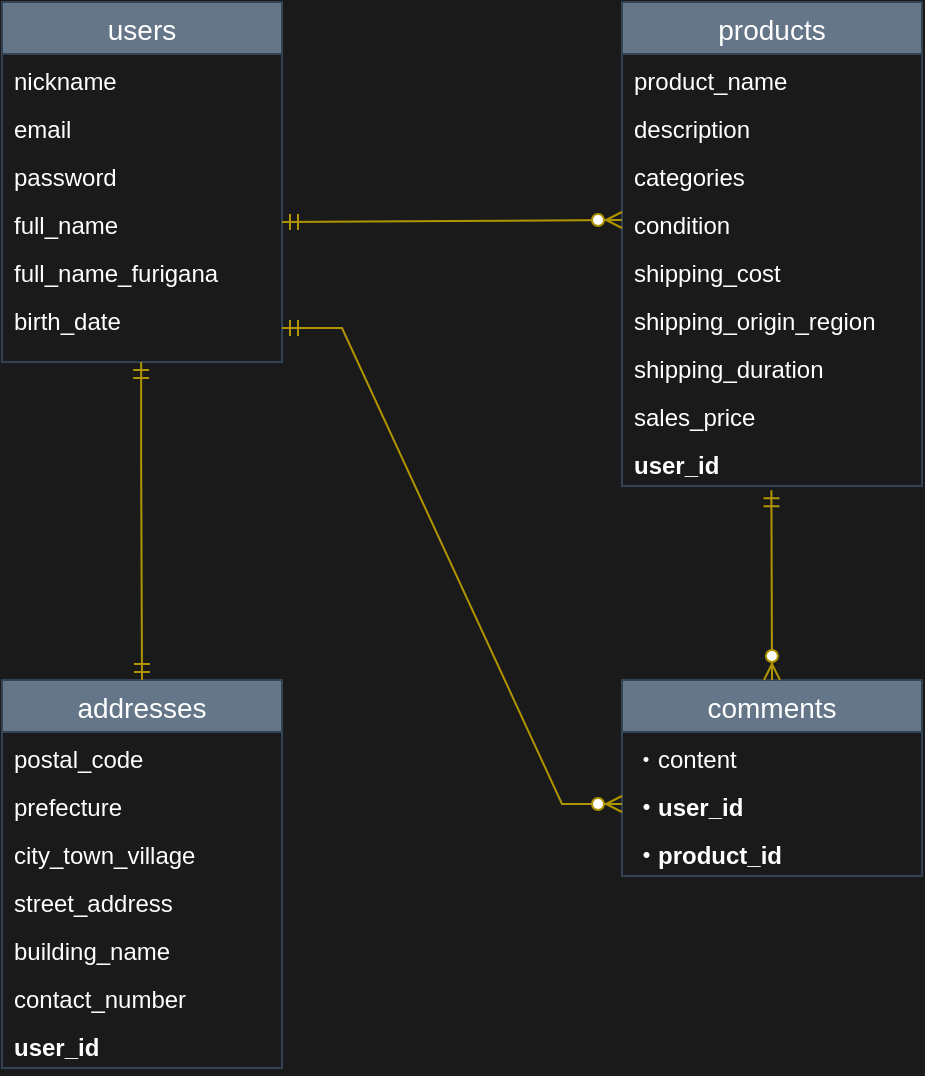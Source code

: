 <mxfile>
    <diagram id="UxOcIvzydderrYuQQbVV" name="ページ1">
        <mxGraphModel dx="612" dy="677" grid="1" gridSize="10" guides="0" tooltips="1" connect="1" arrows="1" fold="1" page="1" pageScale="1" pageWidth="827" pageHeight="1169" background="#1A1A1A" math="0" shadow="0">
            <root>
                <mxCell id="0"/>
                <mxCell id="1" parent="0"/>
                <mxCell id="90jA6NsGdoDW6GEbfOCI-14" value="users" style="swimlane;fontStyle=0;childLayout=stackLayout;horizontal=1;startSize=26;horizontalStack=0;resizeParent=1;resizeParentMax=0;resizeLast=0;collapsible=1;marginBottom=0;align=center;fontSize=14;labelBackgroundColor=none;fillColor=#647687;strokeColor=#314354;fontColor=#ffffff;" vertex="1" parent="1">
                    <mxGeometry x="180" y="21" width="140" height="180" as="geometry"/>
                </mxCell>
                <mxCell id="90jA6NsGdoDW6GEbfOCI-28" value="nickname" style="text;strokeColor=none;fillColor=none;spacingLeft=4;spacingRight=4;overflow=hidden;rotatable=0;points=[[0,0.5],[1,0.5]];portConstraint=eastwest;fontSize=12;fontColor=#FFFFFF;" vertex="1" parent="90jA6NsGdoDW6GEbfOCI-14">
                    <mxGeometry y="26" width="140" height="24" as="geometry"/>
                </mxCell>
                <mxCell id="90jA6NsGdoDW6GEbfOCI-32" value="email" style="text;strokeColor=none;fillColor=none;spacingLeft=4;spacingRight=4;overflow=hidden;rotatable=0;points=[[0,0.5],[1,0.5]];portConstraint=eastwest;fontSize=12;fontColor=#FFFFFF;" vertex="1" parent="90jA6NsGdoDW6GEbfOCI-14">
                    <mxGeometry y="50" width="140" height="24" as="geometry"/>
                </mxCell>
                <mxCell id="90jA6NsGdoDW6GEbfOCI-33" value="password" style="text;strokeColor=none;fillColor=none;spacingLeft=4;spacingRight=4;overflow=hidden;rotatable=0;points=[[0,0.5],[1,0.5]];portConstraint=eastwest;fontSize=12;fontColor=#FFFFFF;" vertex="1" parent="90jA6NsGdoDW6GEbfOCI-14">
                    <mxGeometry y="74" width="140" height="24" as="geometry"/>
                </mxCell>
                <mxCell id="90jA6NsGdoDW6GEbfOCI-35" value="full_name" style="text;strokeColor=none;fillColor=none;spacingLeft=4;spacingRight=4;overflow=hidden;rotatable=0;points=[[0,0.5],[1,0.5]];portConstraint=eastwest;fontSize=12;fontColor=#FFFFFF;" vertex="1" parent="90jA6NsGdoDW6GEbfOCI-14">
                    <mxGeometry y="98" width="140" height="24" as="geometry"/>
                </mxCell>
                <mxCell id="90jA6NsGdoDW6GEbfOCI-108" value="full_name_furigana" style="text;strokeColor=none;fillColor=none;spacingLeft=4;spacingRight=4;overflow=hidden;rotatable=0;points=[[0,0.5],[1,0.5]];portConstraint=eastwest;fontSize=12;fontColor=#FFFFFF;" vertex="1" parent="90jA6NsGdoDW6GEbfOCI-14">
                    <mxGeometry y="122" width="140" height="24" as="geometry"/>
                </mxCell>
                <mxCell id="90jA6NsGdoDW6GEbfOCI-29" value="birth_date" style="text;strokeColor=none;fillColor=none;spacingLeft=4;spacingRight=4;overflow=hidden;rotatable=0;points=[[0,0.5],[1,0.5]];portConstraint=eastwest;fontSize=12;fontColor=#FFFFFF;" vertex="1" parent="90jA6NsGdoDW6GEbfOCI-14">
                    <mxGeometry y="146" width="140" height="34" as="geometry"/>
                </mxCell>
                <mxCell id="90jA6NsGdoDW6GEbfOCI-43" value="products" style="swimlane;fontStyle=0;childLayout=stackLayout;horizontal=1;startSize=26;horizontalStack=0;resizeParent=1;resizeParentMax=0;resizeLast=0;collapsible=1;marginBottom=0;align=center;fontSize=14;labelBackgroundColor=none;fontColor=#ffffff;fillColor=#647687;strokeColor=#314354;" vertex="1" parent="1">
                    <mxGeometry x="490" y="21" width="150" height="242" as="geometry"/>
                </mxCell>
                <mxCell id="90jA6NsGdoDW6GEbfOCI-45" value="product_name" style="text;strokeColor=none;fillColor=none;spacingLeft=4;spacingRight=4;overflow=hidden;rotatable=0;points=[[0,0.5],[1,0.5]];portConstraint=eastwest;fontSize=12;fontColor=#FFFFFF;" vertex="1" parent="90jA6NsGdoDW6GEbfOCI-43">
                    <mxGeometry y="26" width="150" height="24" as="geometry"/>
                </mxCell>
                <mxCell id="90jA6NsGdoDW6GEbfOCI-47" value="description" style="text;strokeColor=none;fillColor=none;spacingLeft=4;spacingRight=4;overflow=hidden;rotatable=0;points=[[0,0.5],[1,0.5]];portConstraint=eastwest;fontSize=12;fontColor=#FFFFFF;" vertex="1" parent="90jA6NsGdoDW6GEbfOCI-43">
                    <mxGeometry y="50" width="150" height="24" as="geometry"/>
                </mxCell>
                <mxCell id="90jA6NsGdoDW6GEbfOCI-50" value="categories" style="text;strokeColor=none;fillColor=none;spacingLeft=4;spacingRight=4;overflow=hidden;rotatable=0;points=[[0,0.5],[1,0.5]];portConstraint=eastwest;fontSize=12;fontColor=#FFFFFF;" vertex="1" parent="90jA6NsGdoDW6GEbfOCI-43">
                    <mxGeometry y="74" width="150" height="24" as="geometry"/>
                </mxCell>
                <mxCell id="90jA6NsGdoDW6GEbfOCI-51" value="condition" style="text;strokeColor=none;fillColor=none;spacingLeft=4;spacingRight=4;overflow=hidden;rotatable=0;points=[[0,0.5],[1,0.5]];portConstraint=eastwest;fontSize=12;fontColor=#FFFFFF;" vertex="1" parent="90jA6NsGdoDW6GEbfOCI-43">
                    <mxGeometry y="98" width="150" height="24" as="geometry"/>
                </mxCell>
                <mxCell id="90jA6NsGdoDW6GEbfOCI-52" value="shipping_cost" style="text;strokeColor=none;fillColor=none;spacingLeft=4;spacingRight=4;overflow=hidden;rotatable=0;points=[[0,0.5],[1,0.5]];portConstraint=eastwest;fontSize=12;fontColor=#FFFFFF;" vertex="1" parent="90jA6NsGdoDW6GEbfOCI-43">
                    <mxGeometry y="122" width="150" height="24" as="geometry"/>
                </mxCell>
                <mxCell id="90jA6NsGdoDW6GEbfOCI-53" value="shipping_origin_region" style="text;strokeColor=none;fillColor=none;spacingLeft=4;spacingRight=4;overflow=hidden;rotatable=0;points=[[0,0.5],[1,0.5]];portConstraint=eastwest;fontSize=12;fontColor=#FFFFFF;" vertex="1" parent="90jA6NsGdoDW6GEbfOCI-43">
                    <mxGeometry y="146" width="150" height="24" as="geometry"/>
                </mxCell>
                <mxCell id="90jA6NsGdoDW6GEbfOCI-54" value="shipping_duration" style="text;strokeColor=none;fillColor=none;spacingLeft=4;spacingRight=4;overflow=hidden;rotatable=0;points=[[0,0.5],[1,0.5]];portConstraint=eastwest;fontSize=12;fontStyle=0;fontColor=#FFFFFF;" vertex="1" parent="90jA6NsGdoDW6GEbfOCI-43">
                    <mxGeometry y="170" width="150" height="24" as="geometry"/>
                </mxCell>
                <mxCell id="90jA6NsGdoDW6GEbfOCI-129" value="sales_price" style="text;strokeColor=none;fillColor=none;spacingLeft=4;spacingRight=4;overflow=hidden;rotatable=0;points=[[0,0.5],[1,0.5]];portConstraint=eastwest;fontSize=12;fontStyle=0;fontColor=#FFFFFF;" vertex="1" parent="90jA6NsGdoDW6GEbfOCI-43">
                    <mxGeometry y="194" width="150" height="24" as="geometry"/>
                </mxCell>
                <mxCell id="90jA6NsGdoDW6GEbfOCI-131" value="user_id" style="text;strokeColor=none;fillColor=none;spacingLeft=4;spacingRight=4;overflow=hidden;rotatable=0;points=[[0,0.5],[1,0.5]];portConstraint=eastwest;fontSize=12;fontStyle=1;fontColor=#FFFFFF;" vertex="1" parent="90jA6NsGdoDW6GEbfOCI-43">
                    <mxGeometry y="218" width="150" height="24" as="geometry"/>
                </mxCell>
                <mxCell id="90jA6NsGdoDW6GEbfOCI-55" value="addresses" style="swimlane;fontStyle=0;childLayout=stackLayout;horizontal=1;startSize=26;horizontalStack=0;resizeParent=1;resizeParentMax=0;resizeLast=0;collapsible=1;marginBottom=0;align=center;fontSize=14;fontColor=#ffffff;labelBackgroundColor=none;fillColor=#647687;strokeColor=#314354;" vertex="1" parent="1">
                    <mxGeometry x="180" y="360" width="140" height="194" as="geometry"/>
                </mxCell>
                <mxCell id="90jA6NsGdoDW6GEbfOCI-56" value="postal_code" style="text;strokeColor=none;fillColor=none;spacingLeft=4;spacingRight=4;overflow=hidden;rotatable=0;points=[[0,0.5],[1,0.5]];portConstraint=eastwest;fontSize=12;fontColor=#FFFFFF;" vertex="1" parent="90jA6NsGdoDW6GEbfOCI-55">
                    <mxGeometry y="26" width="140" height="24" as="geometry"/>
                </mxCell>
                <mxCell id="90jA6NsGdoDW6GEbfOCI-62" value="prefecture" style="text;strokeColor=none;fillColor=none;spacingLeft=4;spacingRight=4;overflow=hidden;rotatable=0;points=[[0,0.5],[1,0.5]];portConstraint=eastwest;fontSize=12;fontColor=#FFFFFF;" vertex="1" parent="90jA6NsGdoDW6GEbfOCI-55">
                    <mxGeometry y="50" width="140" height="24" as="geometry"/>
                </mxCell>
                <mxCell id="90jA6NsGdoDW6GEbfOCI-72" value="city_town_village" style="text;strokeColor=none;fillColor=none;spacingLeft=4;spacingRight=4;overflow=hidden;rotatable=0;points=[[0,0.5],[1,0.5]];portConstraint=eastwest;fontSize=12;fontColor=#FFFFFF;" vertex="1" parent="90jA6NsGdoDW6GEbfOCI-55">
                    <mxGeometry y="74" width="140" height="24" as="geometry"/>
                </mxCell>
                <mxCell id="90jA6NsGdoDW6GEbfOCI-73" value="street_address" style="text;strokeColor=none;fillColor=none;spacingLeft=4;spacingRight=4;overflow=hidden;rotatable=0;points=[[0,0.5],[1,0.5]];portConstraint=eastwest;fontSize=12;fontColor=#FFFFFF;" vertex="1" parent="90jA6NsGdoDW6GEbfOCI-55">
                    <mxGeometry y="98" width="140" height="24" as="geometry"/>
                </mxCell>
                <mxCell id="90jA6NsGdoDW6GEbfOCI-74" value="building_name" style="text;strokeColor=none;fillColor=none;spacingLeft=4;spacingRight=4;overflow=hidden;rotatable=0;points=[[0,0.5],[1,0.5]];portConstraint=eastwest;fontSize=12;fontColor=#FFFFFF;" vertex="1" parent="90jA6NsGdoDW6GEbfOCI-55">
                    <mxGeometry y="122" width="140" height="24" as="geometry"/>
                </mxCell>
                <mxCell id="90jA6NsGdoDW6GEbfOCI-63" value="contact_number" style="text;strokeColor=none;fillColor=none;spacingLeft=4;spacingRight=4;overflow=hidden;rotatable=0;points=[[0,0.5],[1,0.5]];portConstraint=eastwest;fontSize=12;fontColor=#FFFFFF;" vertex="1" parent="90jA6NsGdoDW6GEbfOCI-55">
                    <mxGeometry y="146" width="140" height="24" as="geometry"/>
                </mxCell>
                <mxCell id="90jA6NsGdoDW6GEbfOCI-134" value="user_id" style="text;strokeColor=none;fillColor=none;spacingLeft=4;spacingRight=4;overflow=hidden;rotatable=0;points=[[0,0.5],[1,0.5]];portConstraint=eastwest;fontSize=12;fontStyle=1;fontColor=#FFFFFF;" vertex="1" parent="90jA6NsGdoDW6GEbfOCI-55">
                    <mxGeometry y="170" width="140" height="24" as="geometry"/>
                </mxCell>
                <mxCell id="90jA6NsGdoDW6GEbfOCI-66" value="comments" style="swimlane;fontStyle=0;childLayout=stackLayout;horizontal=1;startSize=26;horizontalStack=0;resizeParent=1;resizeParentMax=0;resizeLast=0;collapsible=1;marginBottom=0;align=center;fontSize=14;fontColor=#ffffff;labelBackgroundColor=none;fillColor=#647687;strokeColor=#314354;" vertex="1" parent="1">
                    <mxGeometry x="490" y="360" width="150" height="98" as="geometry"/>
                </mxCell>
                <mxCell id="90jA6NsGdoDW6GEbfOCI-67" value="・content" style="text;strokeColor=none;fillColor=none;spacingLeft=4;spacingRight=4;overflow=hidden;rotatable=0;points=[[0,0.5],[1,0.5]];portConstraint=eastwest;fontSize=12;fontColor=#FFFFFF;" vertex="1" parent="90jA6NsGdoDW6GEbfOCI-66">
                    <mxGeometry y="26" width="150" height="24" as="geometry"/>
                </mxCell>
                <mxCell id="90jA6NsGdoDW6GEbfOCI-68" value="・user_id" style="text;strokeColor=none;fillColor=none;spacingLeft=4;spacingRight=4;overflow=hidden;rotatable=0;points=[[0,0.5],[1,0.5]];portConstraint=eastwest;fontSize=12;fontStyle=1;fontColor=#FFFFFF;" vertex="1" parent="90jA6NsGdoDW6GEbfOCI-66">
                    <mxGeometry y="50" width="150" height="24" as="geometry"/>
                </mxCell>
                <mxCell id="90jA6NsGdoDW6GEbfOCI-71" value="・product_id" style="text;strokeColor=none;fillColor=none;spacingLeft=4;spacingRight=4;overflow=hidden;rotatable=0;points=[[0,0.5],[1,0.5]];portConstraint=eastwest;fontSize=12;fontStyle=1;fontColor=#FFFFFF;" vertex="1" parent="90jA6NsGdoDW6GEbfOCI-66">
                    <mxGeometry y="74" width="150" height="24" as="geometry"/>
                </mxCell>
                <mxCell id="90jA6NsGdoDW6GEbfOCI-100" value="" style="edgeStyle=entityRelationEdgeStyle;fontSize=12;html=1;endArrow=ERzeroToMany;startArrow=ERmandOne;curved=1;exitX=1;exitY=0.5;exitDx=0;exitDy=0;fontColor=#FFFFFF;labelBorderColor=#FF8000;fillColor=#e3c800;strokeColor=#B09500;" edge="1" parent="1" source="90jA6NsGdoDW6GEbfOCI-35">
                    <mxGeometry width="100" height="100" relative="1" as="geometry">
                        <mxPoint x="310" y="166" as="sourcePoint"/>
                        <mxPoint x="490" y="130" as="targetPoint"/>
                    </mxGeometry>
                </mxCell>
                <mxCell id="90jA6NsGdoDW6GEbfOCI-101" value="" style="edgeStyle=entityRelationEdgeStyle;fontSize=12;html=1;endArrow=ERzeroToMany;startArrow=ERmandOne;entryX=0;entryY=0.5;entryDx=0;entryDy=0;rounded=0;exitX=1;exitY=0.5;exitDx=0;exitDy=0;fontColor=#FFFFFF;labelBorderColor=#FF8000;fillColor=#e3c800;strokeColor=#B09500;" edge="1" parent="1" source="90jA6NsGdoDW6GEbfOCI-29" target="90jA6NsGdoDW6GEbfOCI-68">
                    <mxGeometry width="100" height="100" relative="1" as="geometry">
                        <mxPoint x="350" y="200" as="sourcePoint"/>
                        <mxPoint x="490" y="220" as="targetPoint"/>
                    </mxGeometry>
                </mxCell>
                <mxCell id="90jA6NsGdoDW6GEbfOCI-135" value="" style="fontSize=12;html=1;endArrow=ERmandOne;startArrow=ERmandOne;rounded=0;entryX=0.5;entryY=0;entryDx=0;entryDy=0;fontColor=#FFFFFF;labelBorderColor=#FF8000;fillColor=#e3c800;strokeColor=#B09500;" edge="1" parent="1" target="90jA6NsGdoDW6GEbfOCI-55">
                    <mxGeometry width="100" height="100" relative="1" as="geometry">
                        <mxPoint x="249.57" y="201" as="sourcePoint"/>
                        <mxPoint x="249.57" y="291" as="targetPoint"/>
                        <Array as="points">
                            <mxPoint x="249.57" y="251"/>
                        </Array>
                    </mxGeometry>
                </mxCell>
                <mxCell id="90jA6NsGdoDW6GEbfOCI-136" value="" style="fontSize=12;html=1;endArrow=ERzeroToMany;startArrow=ERmandOne;rounded=0;entryX=0.5;entryY=0;entryDx=0;entryDy=0;exitX=0.498;exitY=1.087;exitDx=0;exitDy=0;exitPerimeter=0;fontColor=#FFFFFF;labelBorderColor=#FF8000;fillColor=#e3c800;strokeColor=#B09500;" edge="1" parent="1" source="90jA6NsGdoDW6GEbfOCI-131" target="90jA6NsGdoDW6GEbfOCI-66">
                    <mxGeometry width="100" height="100" relative="1" as="geometry">
                        <mxPoint x="565" y="320" as="sourcePoint"/>
                        <mxPoint x="565" y="360" as="targetPoint"/>
                    </mxGeometry>
                </mxCell>
            </root>
        </mxGraphModel>
    </diagram>
</mxfile>